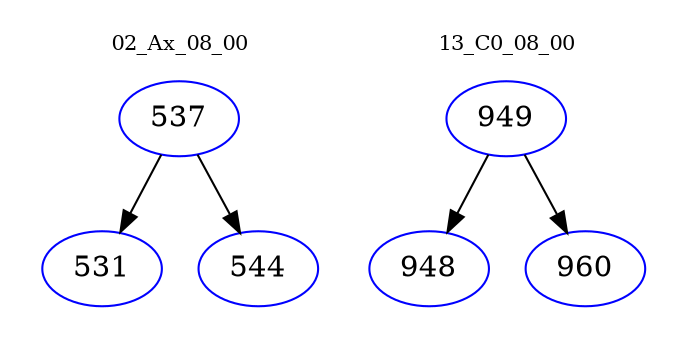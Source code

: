 digraph{
subgraph cluster_0 {
color = white
label = "02_Ax_08_00";
fontsize=10;
T0_537 [label="537", color="blue"]
T0_537 -> T0_531 [color="black"]
T0_531 [label="531", color="blue"]
T0_537 -> T0_544 [color="black"]
T0_544 [label="544", color="blue"]
}
subgraph cluster_1 {
color = white
label = "13_C0_08_00";
fontsize=10;
T1_949 [label="949", color="blue"]
T1_949 -> T1_948 [color="black"]
T1_948 [label="948", color="blue"]
T1_949 -> T1_960 [color="black"]
T1_960 [label="960", color="blue"]
}
}
